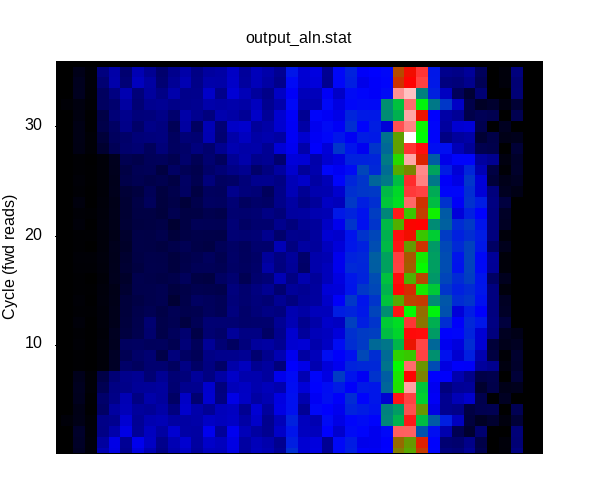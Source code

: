 
            set terminal png size 600,500 truecolor
            set output "plot_stat_output-quals-hm.png"
            unset key
            unset colorbox
            set palette defined (0 0 0 0, 1 0 0 1, 3 0 1 0, 4 1 0 0, 6 1 1 1)
            set cbrange [0:920321]
            set yrange  [0:36]
            set xrange  [0:41]
            set view map
            set multiplot
            set rmargin 0
            set lmargin 0
            set tmargin 0
            set bmargin 0
            
            set obj 1 rectangle behind from first 0,0 to first 41,36
            set obj 1 fillstyle solid 1.0 fillcolor rgbcolor "black"
            set ylabel "Cycle (fwd reads)" offset character -1,0
            unset ytics
            set ytics ("10" 10,"20" 20,"30" 30)
            unset xtics
            set title "output_aln.stat" noenhanced
            splot '-' matrix with image
        	0	0	21334	6268	106615	135835	86496	133728	106991	80669	103791	117665	93792	113601	111835	135404	96696	112840	106950	90386	208068	126990	134716	88943	163345	189481	148879	145994	155055	538590	513875	578833	157673	76149	72497	88894	47593	0	5452	75835	0
	0	0	23737	6030	95554	138283	89783	142314	117624	83983	108506	125277	96543	120924	113918	136625	97340	111501	103224	85733	189006	126313	132929	89168	162768	185629	141247	142953	152369	550484	521272	594363	157160	68663	65352	82475	43245	0	5716	69747	0
	0	0	25136	5098	80101	102363	137713	90870	114590	97467	124856	99543	97316	143235	91813	143524	110562	96867	86466	119643	177779	114893	112970	154094	122463	165221	158117	143228	161477	728177	728901	251819	169910	104793	49395	28277	66929	757	0	71395	0
	0	5158	13018	3998	81319	85979	125765	89494	106001	108610	97542	97908	101077	117934	112805	118102	98688	120606	85260	111122	192543	113517	107006	165691	137709	159803	166138	157011	312837	367034	642309	379803	261965	189842	115131	37550	21725	28628	8127	33003	0
	0	0	12631	1378	60313	96138	110397	93124	90314	99651	76389	122772	102117	89614	112017	115855	87409	127135	94449	137412	172550	89249	162312	152138	143004	195591	185577	174685	308375	340836	708645	522849	137610	85851	81710	40312	47898	49532	0	49919	0
	0	0	17383	1763	63850	81400	108525	78747	101796	94561	60284	118506	68156	124706	77403	138380	118040	98180	107011	134482	172564	105412	146539	170496	150290	206154	157336	179794	125467	638581	693144	403700	147755	86650	109639	122660	46214	1332	20858	0	0
	0	0	18380	4156	49869	78700	82165	90951	91932	95048	67772	85411	85973	123490	75475	111438	116902	104606	112009	104592	169113	130025	155936	168395	184362	150393	182951	179702	274888	477942	808176	392129	144523	75083	89498	92071	28105	44510	14355	16732	0
	0	0	16362	4455	42885	70154	83936	88156	70028	88537	69800	73274	92730	78288	98583	119800	103988	103778	94954	142211	165713	107303	159467	135954	224695	176253	146627	214567	264823	475229	614711	534499	153621	151157	104815	82742	43480	46358	0	33825	0
	0	0	1541	679	5625	22830	62691	56594	67315	67304	56939	79402	61211	77825	61684	101581	114045	87132	95232	73932	152429	139679	106141	131083	143595	195643	200757	201175	291563	463165	742658	523664	243347	135301	150404	149079	93922	85196	9381	26014	0
	0	0	1789	814	5331	22633	49921	62332	68343	44173	73906	59276	52252	80000	84232	84676	88172	66934	84767	106759	143469	97002	111749	168613	150746	172389	240012	207926	280682	487930	493679	694101	326530	173672	125219	191091	106396	38985	3801	27456	0
	0	0	3442	658	5783	18831	57143	58571	55593	55826	48665	71363	54401	90480	69851	57914	74801	93844	97348	87747	124866	128313	103519	117014	167499	207611	223759	280155	295006	370956	601211	696468	277446	144175	133555	206824	126659	34448	15375	20638	0
	0	0	2457	492	4705	19702	38499	47166	65632	44813	54803	66526	42795	67722	63022	92106	78732	78759	59984	84545	124444	93257	110532	115025	130842	211614	224949	228932	379827	408264	624941	626777	340286	156183	158820	195325	126955	74984	19703	13638	0
	0	0	5522	315	6105	15558	36686	46189	67991	44942	49220	38921	51892	69376	68808	68634	64385	65773	66346	88997	108318	86027	100939	120819	116618	230559	189469	216366	396740	418093	677312	543180	364367	207201	150392	200865	180043	78142	36648	0	0
	0	0	2470	1540	6109	15938	35475	45348	50157	42883	50781	46029	47878	55754	51933	75641	63826	72297	79120	75927	106232	99526	112616	112492	187967	195317	181588	234600	324093	636267	456277	547550	445311	251122	130017	186593	150807	76638	23639	0	0
	0	0	3853	406	7336	14477	35643	41645	46292	48648	31407	44415	58194	55421	51738	72994	67002	73883	70013	87674	76334	90640	95732	121144	149839	219259	176906	215542	388170	511924	574101	578876	320808	256795	204617	215882	172190	76684	21274	0	0
	0	0	1928	1089	6686	13660	29731	45780	46529	48756	38329	43600	47840	46728	44923	75315	66189	76386	87046	66754	91786	88122	94913	128754	130597	177238	219937	239056	367484	620183	587591	473495	393790	217746	192205	204451	180349	76200	6592	0	0
	0	0	1888	56	5047	17629	25114	46051	44627	42073	45289	54937	41788	39846	58797	67427	49840	65904	70929	108560	78736	104652	92690	112481	134803	179573	195366	245098	383817	629660	506693	571176	334656	236302	203646	227114	177837	59747	17909	0	0
	0	0	3054	2841	6486	17074	30495	39340	45995	45113	38164	45482	52296	53094	50343	60670	57088	63349	99408	76187	90690	61693	102622	112417	142274	202329	197305	264871	346998	692263	557460	463293	343459	245610	175393	232121	164541	90440	5500	0	0
	0	0	3654	3892	7033	16032	28789	41453	45369	44315	37881	44640	48855	56227	48072	61847	55732	61462	92828	77543	92924	64578	102660	107279	142609	194869	199902	266958	347492	688802	561101	472984	343955	246247	176872	232255	163407	91588	5652	0	0
	0	0	1933	53	5718	16942	24489	42580	41882	39011	45212	50772	43357	40964	53205	60667	55631	65351	64756	109776	76950	96765	93147	114238	130604	179583	191668	245644	374768	637169	520826	584286	337877	239962	203092	231582	180938	59594	16766	0	0
	0	0	1849	1661	5805	13609	27219	42625	42166	46421	35600	41745	44531	44135	43214	69715	68260	70123	85424	64684	84734	83758	94641	126804	122718	175850	214352	237701	366383	630015	604955	494659	400384	224026	192229	207636	186579	75561	5987	0	0
	0	0	5234	556	7476	14470	31715	38930	40006	42734	29905	40623	51954	50957	50747	70779	59898	66057	66165	84920	74817	89635	93435	118648	142280	215792	173222	215500	376429	508187	611119	615296	320720	268559	205621	221730	176506	75855	21281	0	0
	0	0	3520	2329	6563	14757	30721	40803	40970	36428	48140	41114	41660	47806	45237	67490	66052	68560	79212	72648	95435	96965	105918	108298	182812	194736	175442	227274	314770	645183	494376	575547	469132	261967	131108	190386	155815	75653	22931	0	0
	0	0	8042	455	6186	14471	30675	41948	55035	37732	43171	34772	45677	58119	57281	70060	57182	63222	61033	82342	97504	81785	93240	117180	112368	221062	189513	208749	390511	418785	738735	584076	379438	213391	149388	212685	186937	77366	37642	0	0
	0	0	2878	762	4610	17057	33302	37691	52450	38620	45761	58364	40407	56443	55403	83994	74203	71239	55252	81799	109616	89021	104695	105890	123748	210292	218531	221513	375516	412483	681567	692675	358237	159162	160836	208116	129271	74462	19248	12644	0
	0	0	3948	943	4840	16120	43655	48511	44481	47453	40785	59730	48242	73759	57647	60976	72534	85499	86288	79370	110293	120384	97349	110853	158630	198480	217035	275169	298484	380873	665133	769756	297083	149585	136932	217449	129747	34584	14930	20228	0
	0	0	2536	1058	4944	17251	40603	50304	52137	39386	59402	51055	46196	62629	70218	80679	86681	63083	76943	95600	123327	92094	104121	159143	146283	165426	237350	201642	283011	510603	532735	779375	350014	186850	128472	197844	108841	40352	3859	25711	0
	0	0	2209	882	5087	17893	48903	45241	53502	54518	48678	64227	51301	67409	55728	89901	102185	84447	87547	66311	130396	128329	102376	125032	134500	193637	192916	196098	299473	482967	816054	592378	264012	140825	158283	158095	95764	86410	9595	24649	0
	0	0	11282	3326	29026	51443	65050	68347	55582	72975	57588	62635	74954	65711	86474	105658	100224	101808	88334	128811	144113	102503	151313	129382	216858	177242	144854	216089	278393	517382	673644	630225	169915	170406	110285	90925	47282	45100	0	32619	0
	0	0	11942	3700	34875	56759	63342	72043	74565	76531	57088	70908	68814	106921	68420	101194	114639	99352	104361	97987	147458	124518	147640	160840	178957	146976	187444	183337	287906	517087	920321	454416	159450	79676	94344	99561	31279	43237	13709	16161	0
	0	0	12150	1204	44253	59500	81573	63111	81292	76128	51560	96005	58557	108613	70442	118950	123469	92885	99816	124736	147367	99178	143584	165093	147748	208596	157406	187764	129739	709554	771653	467588	159714	94774	125998	129199	47261	1371	19927	0	0
	0	0	8940	1351	42324	71559	84282	73581	74630	80952	65409	100626	86156	75741	104567	99762	89617	119793	90583	125117	148969	87567	157831	148025	139071	196566	183295	182359	321905	365355	813327	602105	152978	100139	90019	44612	51917	48406	0	48322	0
	0	3493	8846	3103	57514	66092	96486	70028	86301	88319	81632	84159	86349	102241	98991	103077	98981	114249	86529	103106	163511	105376	105020	162840	135102	162201	165004	164363	325650	386519	742931	446814	297327	220097	118401	44343	23144	28017	9610	31992	0
	0	0	18534	4374	56943	77551	105626	72522	94343	80035	103080	83553	84164	120330	82756	127665	109829	93777	82043	118082	148890	111821	112189	149357	119810	165806	158327	149865	165996	789710	846839	309056	192134	115913	54697	31524	69345	709	0	70563	0
	0	0	17933	4740	68592	102819	70899	114225	97291	68838	89644	107513	81521	101943	100239	120331	95011	111443	98789	83384	164575	126050	131927	87508	160593	189414	139883	150105	157963	583493	615668	691781	181815	76207	73332	84998	51318	0	6777	69196	0
	0	0	14485	4829	76484	101258	67112	107786	88373	65842	84433	100969	80216	95015	98728	118606	93369	111676	102209	87556	179448	126802	134572	88543	162104	194405	149232	154266	161343	569327	605725	676296	180670	85040	81470	92086	55556	0	6534	75393	0

end
